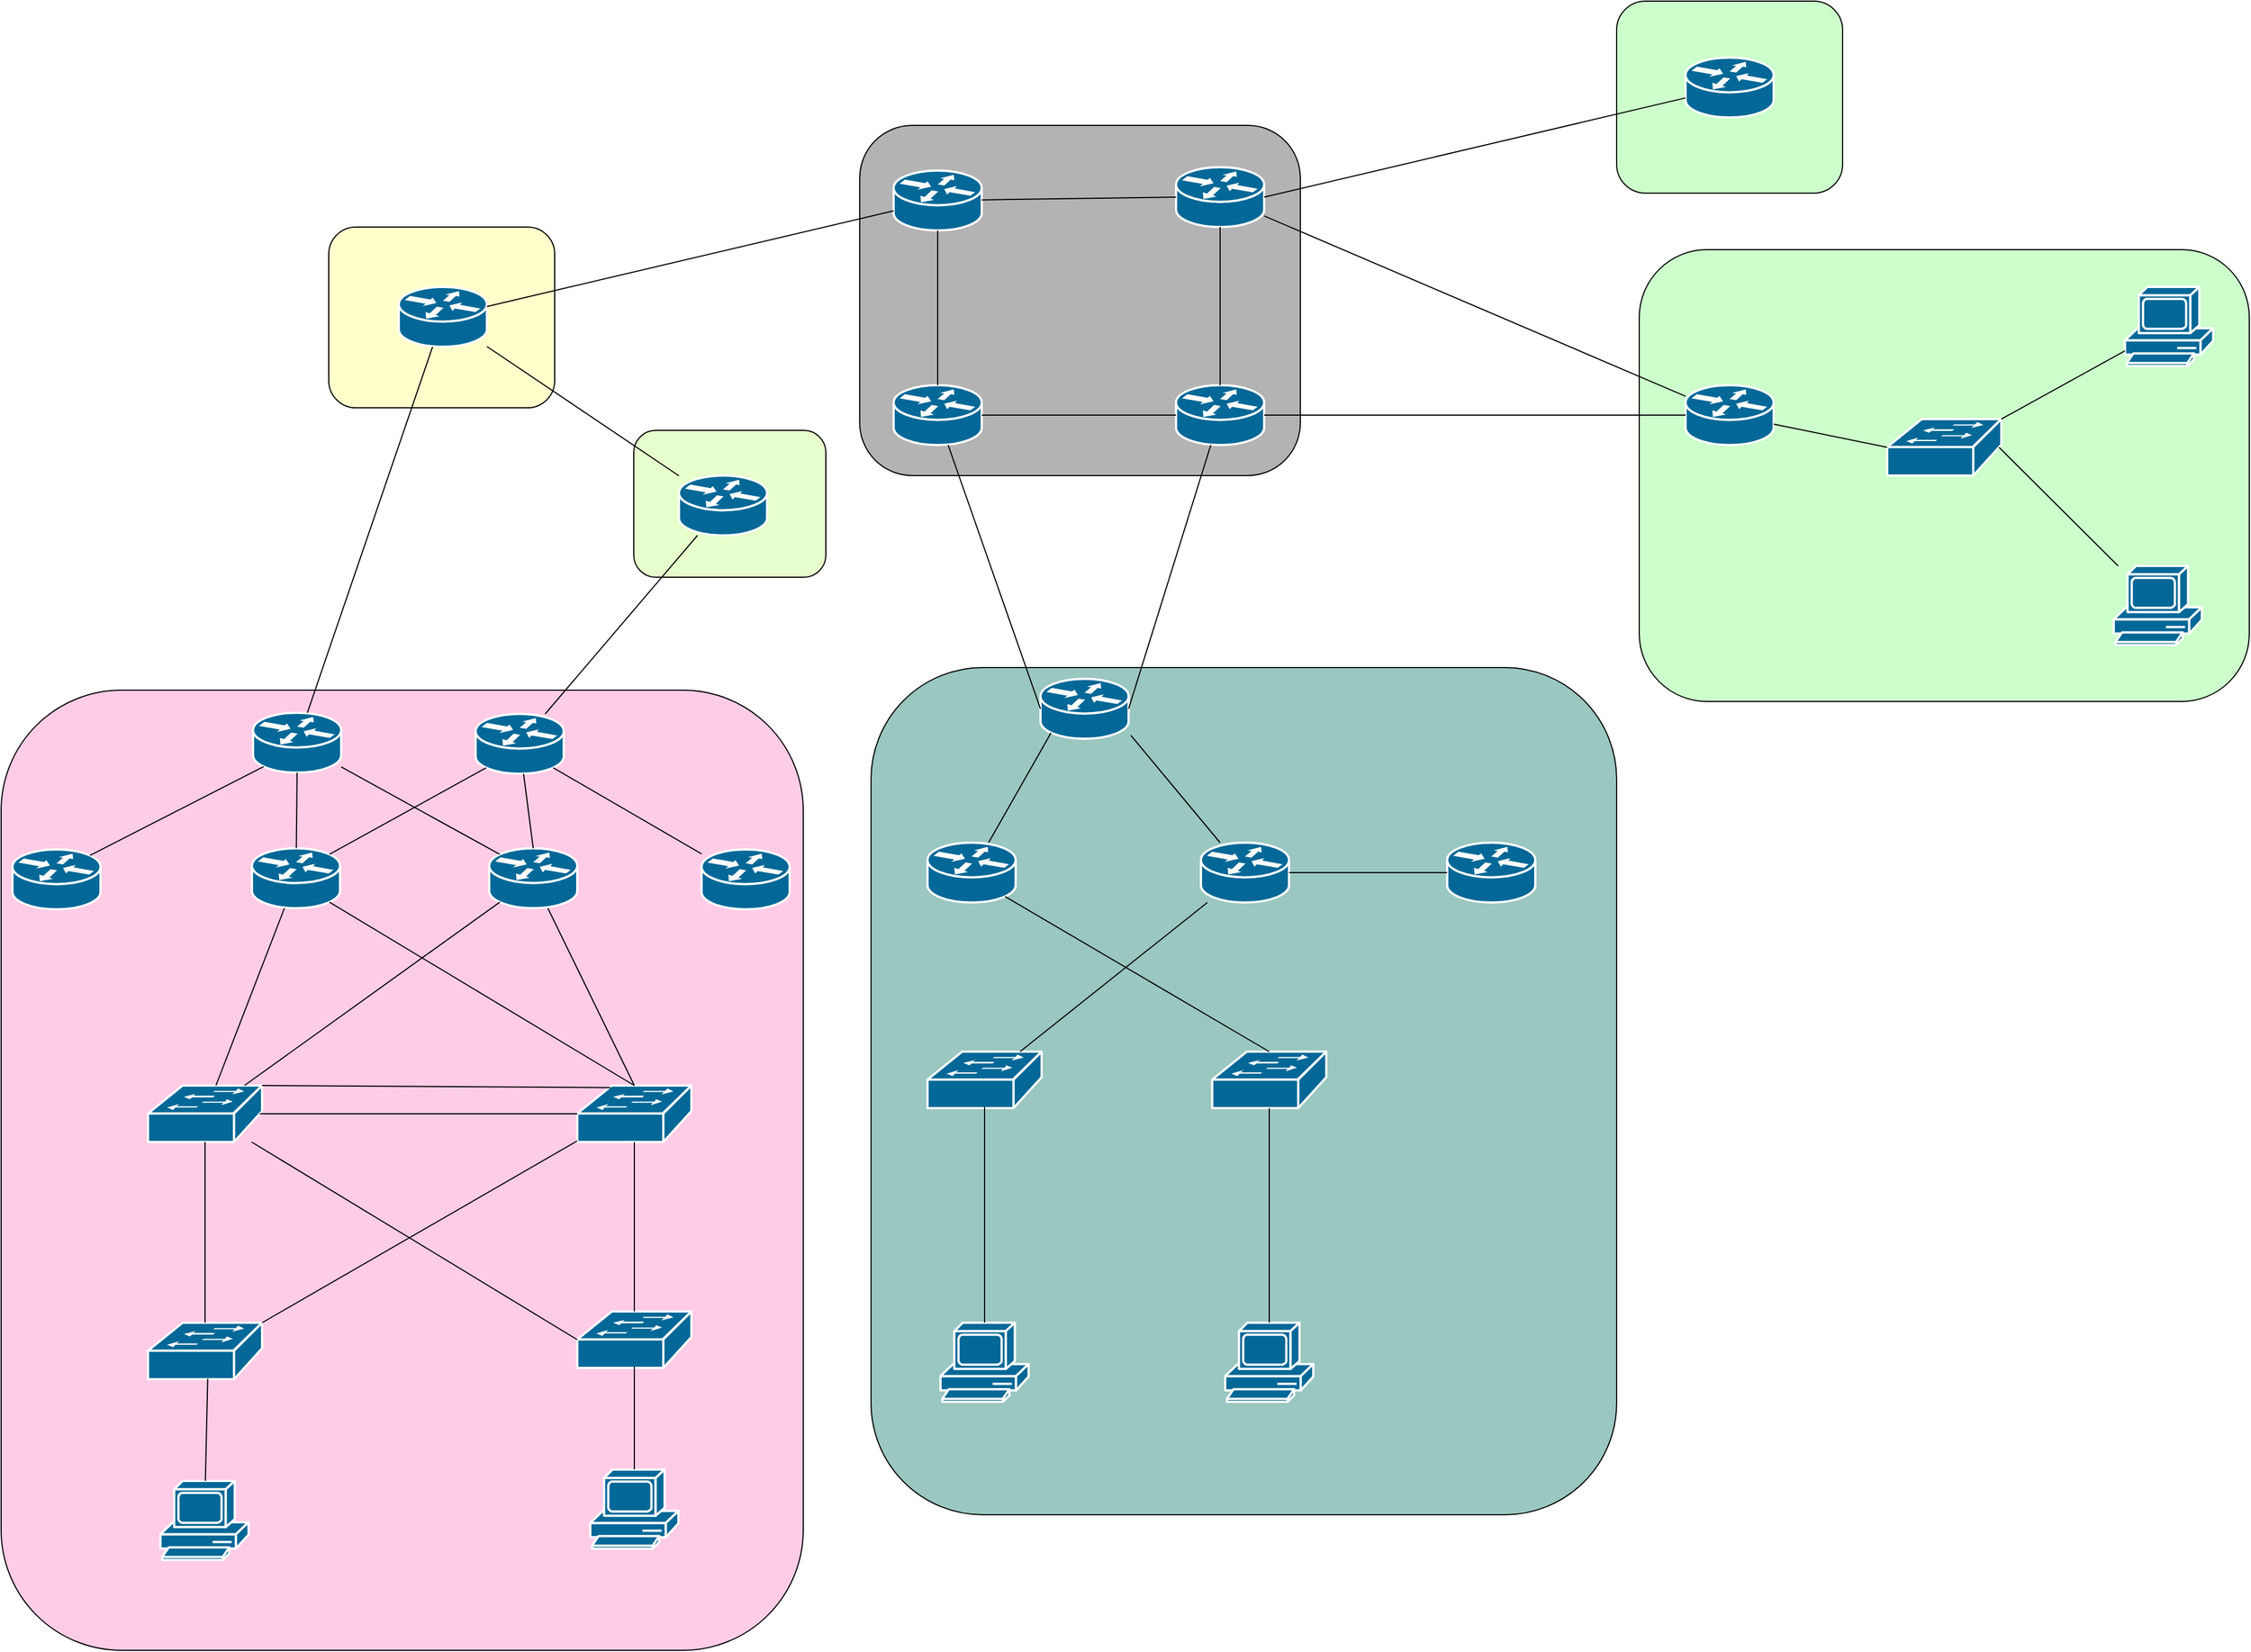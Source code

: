 <mxfile version="26.1.1">
  <diagram name="Page-1" id="c37626ed-c26b-45fb-9056-f9ebc6bb27b6">
    <mxGraphModel dx="2967" dy="1648" grid="1" gridSize="10" guides="1" tooltips="1" connect="1" arrows="1" fold="1" page="1" pageScale="1" pageWidth="1100" pageHeight="850" background="none" math="0" shadow="0">
      <root>
        <mxCell id="0" />
        <mxCell id="1" parent="0" />
        <mxCell id="o637oV9layjL8QvYwBEP-45" value="" style="rounded=1;whiteSpace=wrap;html=1;fillColor=#CCFFCC;" vertex="1" parent="1">
          <mxGeometry x="1040" y="-320" width="200" height="170" as="geometry" />
        </mxCell>
        <mxCell id="o637oV9layjL8QvYwBEP-44" value="" style="rounded=1;whiteSpace=wrap;html=1;fillColor=#B3B3B3;" vertex="1" parent="1">
          <mxGeometry x="370" y="-210" width="390" height="310" as="geometry" />
        </mxCell>
        <mxCell id="o637oV9layjL8QvYwBEP-40" value="" style="rounded=1;whiteSpace=wrap;html=1;fillColor=#E6FFCC;" vertex="1" parent="1">
          <mxGeometry x="170" y="60" width="170" height="130" as="geometry" />
        </mxCell>
        <mxCell id="o637oV9layjL8QvYwBEP-41" value="с&lt;span style=&quot;color: rgba(0, 0, 0, 0); font-family: monospace; font-size: 0px; text-align: start; text-wrap-mode: nowrap;&quot;&gt;%3CmxGraphModel%3E%3Croot%3E%3CmxCell%20id%3D%220%22%2F%3E%3CmxCell%20id%3D%221%22%20parent%3D%220%22%2F%3E%3CmxCell%20id%3D%222%22%20value%3D%22%22%20style%3D%22shape%3Dmxgraph.cisco.computers_and_peripherals.pc%3Bsketch%3D0%3Bhtml%3D1%3BpointerEvents%3D1%3Bdashed%3D0%3BfillColor%3D%23036897%3BstrokeColor%3D%23ffffff%3BstrokeWidth%3D2%3BverticalLabelPosition%3Dbottom%3BverticalAlign%3Dtop%3Balign%3Dcenter%3BoutlineConnect%3D0%3B%22%20vertex%3D%221%22%20parent%3D%221%22%3E%3CmxGeometry%20x%3D%22645.5%22%20y%3D%221040%22%20width%3D%2278%22%20height%3D%2270%22%20as%3D%22geometry%22%2F%3E%3C%2FmxCell%3E%3C%2Froot%3E%3C%2FmxGraphModel%3E&lt;/span&gt;" style="rounded=1;whiteSpace=wrap;html=1;fillColor=#FFFFCC;" vertex="1" parent="1">
          <mxGeometry x="-100" y="-120" width="200" height="160" as="geometry" />
        </mxCell>
        <mxCell id="o637oV9layjL8QvYwBEP-39" value="" style="rounded=1;whiteSpace=wrap;html=1;fillColor=#CCFFCC;" vertex="1" parent="1">
          <mxGeometry x="1060" y="-100" width="540" height="400" as="geometry" />
        </mxCell>
        <mxCell id="o637oV9layjL8QvYwBEP-37" value="" style="rounded=1;whiteSpace=wrap;html=1;fillColor=#9AC7BF;" vertex="1" parent="1">
          <mxGeometry x="380" y="270" width="660" height="750" as="geometry" />
        </mxCell>
        <mxCell id="o637oV9layjL8QvYwBEP-36" value="" style="rounded=1;whiteSpace=wrap;html=1;fillColor=#FFCCE6;" vertex="1" parent="1">
          <mxGeometry x="-390" y="290" width="710" height="850" as="geometry" />
        </mxCell>
        <mxCell id="o637oV9layjL8QvYwBEP-2" value="" style="shape=mxgraph.cisco.routers.router;sketch=0;html=1;pointerEvents=1;dashed=0;fillColor=#036897;strokeColor=#ffffff;strokeWidth=2;verticalLabelPosition=bottom;verticalAlign=top;align=center;outlineConnect=0;" vertex="1" parent="1">
          <mxGeometry x="42" y="430" width="78" height="53" as="geometry" />
        </mxCell>
        <mxCell id="o637oV9layjL8QvYwBEP-3" value="" style="shape=mxgraph.cisco.routers.router;sketch=0;html=1;pointerEvents=1;dashed=0;fillColor=#036897;strokeColor=#ffffff;strokeWidth=2;verticalLabelPosition=bottom;verticalAlign=top;align=center;outlineConnect=0;" vertex="1" parent="1">
          <mxGeometry x="-168" y="430" width="78" height="53" as="geometry" />
        </mxCell>
        <mxCell id="o637oV9layjL8QvYwBEP-4" value="" style="shape=mxgraph.cisco.routers.router;sketch=0;html=1;pointerEvents=1;dashed=0;fillColor=#036897;strokeColor=#ffffff;strokeWidth=2;verticalLabelPosition=bottom;verticalAlign=top;align=center;outlineConnect=0;" vertex="1" parent="1">
          <mxGeometry x="-380" y="431" width="78" height="53" as="geometry" />
        </mxCell>
        <mxCell id="o637oV9layjL8QvYwBEP-5" value="" style="shape=mxgraph.cisco.routers.router;sketch=0;html=1;pointerEvents=1;dashed=0;fillColor=#036897;strokeColor=#ffffff;strokeWidth=2;verticalLabelPosition=bottom;verticalAlign=top;align=center;outlineConnect=0;" vertex="1" parent="1">
          <mxGeometry x="230" y="431" width="78" height="53" as="geometry" />
        </mxCell>
        <mxCell id="o637oV9layjL8QvYwBEP-6" value="" style="shape=mxgraph.cisco.routers.router;sketch=0;html=1;pointerEvents=1;dashed=0;fillColor=#036897;strokeColor=#ffffff;strokeWidth=2;verticalLabelPosition=bottom;verticalAlign=top;align=center;outlineConnect=0;" vertex="1" parent="1">
          <mxGeometry x="-167" y="310" width="78" height="53" as="geometry" />
        </mxCell>
        <mxCell id="o637oV9layjL8QvYwBEP-7" value="" style="shape=mxgraph.cisco.routers.router;sketch=0;html=1;pointerEvents=1;dashed=0;fillColor=#036897;strokeColor=#ffffff;strokeWidth=2;verticalLabelPosition=bottom;verticalAlign=top;align=center;outlineConnect=0;" vertex="1" parent="1">
          <mxGeometry x="30" y="311" width="78" height="53" as="geometry" />
        </mxCell>
        <mxCell id="o637oV9layjL8QvYwBEP-8" value="" style="shape=mxgraph.cisco.routers.router;sketch=0;html=1;pointerEvents=1;dashed=0;fillColor=#036897;strokeColor=#ffffff;strokeWidth=2;verticalLabelPosition=bottom;verticalAlign=top;align=center;outlineConnect=0;" vertex="1" parent="1">
          <mxGeometry x="-38" y="-67" width="78" height="53" as="geometry" />
        </mxCell>
        <mxCell id="o637oV9layjL8QvYwBEP-9" value="" style="shape=mxgraph.cisco.routers.router;sketch=0;html=1;pointerEvents=1;dashed=0;fillColor=#036897;strokeColor=#ffffff;strokeWidth=2;verticalLabelPosition=bottom;verticalAlign=top;align=center;outlineConnect=0;" vertex="1" parent="1">
          <mxGeometry x="210" y="100" width="78" height="53" as="geometry" />
        </mxCell>
        <mxCell id="o637oV9layjL8QvYwBEP-10" value="" style="shape=mxgraph.cisco.routers.router;sketch=0;html=1;pointerEvents=1;dashed=0;fillColor=#036897;strokeColor=#ffffff;strokeWidth=2;verticalLabelPosition=bottom;verticalAlign=top;align=center;outlineConnect=0;" vertex="1" parent="1">
          <mxGeometry x="400" y="20" width="78" height="53" as="geometry" />
        </mxCell>
        <mxCell id="o637oV9layjL8QvYwBEP-11" value="" style="shape=mxgraph.cisco.routers.router;sketch=0;html=1;pointerEvents=1;dashed=0;fillColor=#036897;strokeColor=#ffffff;strokeWidth=2;verticalLabelPosition=bottom;verticalAlign=top;align=center;outlineConnect=0;" vertex="1" parent="1">
          <mxGeometry x="400" y="-170" width="78" height="53" as="geometry" />
        </mxCell>
        <mxCell id="o637oV9layjL8QvYwBEP-12" value="" style="shape=mxgraph.cisco.routers.router;sketch=0;html=1;pointerEvents=1;dashed=0;fillColor=#036897;strokeColor=#ffffff;strokeWidth=2;verticalLabelPosition=bottom;verticalAlign=top;align=center;outlineConnect=0;" vertex="1" parent="1">
          <mxGeometry x="650" y="20" width="78" height="53" as="geometry" />
        </mxCell>
        <mxCell id="o637oV9layjL8QvYwBEP-13" value="" style="shape=mxgraph.cisco.routers.router;sketch=0;html=1;pointerEvents=1;dashed=0;fillColor=#036897;strokeColor=#ffffff;strokeWidth=2;verticalLabelPosition=bottom;verticalAlign=top;align=center;outlineConnect=0;" vertex="1" parent="1">
          <mxGeometry x="650" y="-173" width="78" height="53" as="geometry" />
        </mxCell>
        <mxCell id="o637oV9layjL8QvYwBEP-14" value="" style="shape=mxgraph.cisco.routers.router;sketch=0;html=1;pointerEvents=1;dashed=0;fillColor=#036897;strokeColor=#ffffff;strokeWidth=2;verticalLabelPosition=bottom;verticalAlign=top;align=center;outlineConnect=0;" vertex="1" parent="1">
          <mxGeometry x="1101" y="20" width="78" height="53" as="geometry" />
        </mxCell>
        <mxCell id="o637oV9layjL8QvYwBEP-15" value="" style="shape=mxgraph.cisco.routers.router;sketch=0;html=1;pointerEvents=1;dashed=0;fillColor=#036897;strokeColor=#ffffff;strokeWidth=2;verticalLabelPosition=bottom;verticalAlign=top;align=center;outlineConnect=0;" vertex="1" parent="1">
          <mxGeometry x="1101" y="-270" width="78" height="53" as="geometry" />
        </mxCell>
        <mxCell id="o637oV9layjL8QvYwBEP-17" value="" style="shape=mxgraph.cisco.routers.router;sketch=0;html=1;pointerEvents=1;dashed=0;fillColor=#036897;strokeColor=#ffffff;strokeWidth=2;verticalLabelPosition=bottom;verticalAlign=top;align=center;outlineConnect=0;" vertex="1" parent="1">
          <mxGeometry x="530" y="280" width="78" height="53" as="geometry" />
        </mxCell>
        <mxCell id="o637oV9layjL8QvYwBEP-18" value="" style="shape=mxgraph.cisco.routers.router;sketch=0;html=1;pointerEvents=1;dashed=0;fillColor=#036897;strokeColor=#ffffff;strokeWidth=2;verticalLabelPosition=bottom;verticalAlign=top;align=center;outlineConnect=0;" vertex="1" parent="1">
          <mxGeometry x="430" y="425" width="78" height="53" as="geometry" />
        </mxCell>
        <mxCell id="o637oV9layjL8QvYwBEP-19" value="" style="shape=mxgraph.cisco.routers.router;sketch=0;html=1;pointerEvents=1;dashed=0;fillColor=#036897;strokeColor=#ffffff;strokeWidth=2;verticalLabelPosition=bottom;verticalAlign=top;align=center;outlineConnect=0;" vertex="1" parent="1">
          <mxGeometry x="672" y="425" width="78" height="53" as="geometry" />
        </mxCell>
        <mxCell id="o637oV9layjL8QvYwBEP-20" value="" style="shape=mxgraph.cisco.routers.router;sketch=0;html=1;pointerEvents=1;dashed=0;fillColor=#036897;strokeColor=#ffffff;strokeWidth=2;verticalLabelPosition=bottom;verticalAlign=top;align=center;outlineConnect=0;" vertex="1" parent="1">
          <mxGeometry x="890" y="425" width="78" height="53" as="geometry" />
        </mxCell>
        <mxCell id="o637oV9layjL8QvYwBEP-21" value="" style="shape=mxgraph.cisco.switches.workgroup_switch;sketch=0;html=1;pointerEvents=1;dashed=0;fillColor=#036897;strokeColor=#ffffff;strokeWidth=2;verticalLabelPosition=bottom;verticalAlign=top;align=center;outlineConnect=0;" vertex="1" parent="1">
          <mxGeometry x="-260" y="640" width="101" height="50" as="geometry" />
        </mxCell>
        <mxCell id="o637oV9layjL8QvYwBEP-22" value="" style="shape=mxgraph.cisco.switches.workgroup_switch;sketch=0;html=1;pointerEvents=1;dashed=0;fillColor=#036897;strokeColor=#ffffff;strokeWidth=2;verticalLabelPosition=bottom;verticalAlign=top;align=center;outlineConnect=0;" vertex="1" parent="1">
          <mxGeometry x="120" y="640" width="101" height="50" as="geometry" />
        </mxCell>
        <mxCell id="o637oV9layjL8QvYwBEP-25" value="" style="shape=mxgraph.cisco.switches.workgroup_switch;sketch=0;html=1;pointerEvents=1;dashed=0;fillColor=#036897;strokeColor=#ffffff;strokeWidth=2;verticalLabelPosition=bottom;verticalAlign=top;align=center;outlineConnect=0;" vertex="1" parent="1">
          <mxGeometry x="-260" y="850" width="101" height="50" as="geometry" />
        </mxCell>
        <mxCell id="o637oV9layjL8QvYwBEP-26" value="" style="shape=mxgraph.cisco.switches.workgroup_switch;sketch=0;html=1;pointerEvents=1;dashed=0;fillColor=#036897;strokeColor=#ffffff;strokeWidth=2;verticalLabelPosition=bottom;verticalAlign=top;align=center;outlineConnect=0;" vertex="1" parent="1">
          <mxGeometry x="120" y="840" width="101" height="50" as="geometry" />
        </mxCell>
        <mxCell id="o637oV9layjL8QvYwBEP-27" value="" style="shape=mxgraph.cisco.switches.workgroup_switch;sketch=0;html=1;pointerEvents=1;dashed=0;fillColor=#036897;strokeColor=#ffffff;strokeWidth=2;verticalLabelPosition=bottom;verticalAlign=top;align=center;outlineConnect=0;" vertex="1" parent="1">
          <mxGeometry x="1279.5" y="50" width="101" height="50" as="geometry" />
        </mxCell>
        <mxCell id="o637oV9layjL8QvYwBEP-28" value="" style="shape=mxgraph.cisco.computers_and_peripherals.pc;sketch=0;html=1;pointerEvents=1;dashed=0;fillColor=#036897;strokeColor=#ffffff;strokeWidth=2;verticalLabelPosition=bottom;verticalAlign=top;align=center;outlineConnect=0;" vertex="1" parent="1">
          <mxGeometry x="-249" y="990" width="78" height="70" as="geometry" />
        </mxCell>
        <mxCell id="o637oV9layjL8QvYwBEP-29" value="" style="shape=mxgraph.cisco.computers_and_peripherals.pc;sketch=0;html=1;pointerEvents=1;dashed=0;fillColor=#036897;strokeColor=#ffffff;strokeWidth=2;verticalLabelPosition=bottom;verticalAlign=top;align=center;outlineConnect=0;" vertex="1" parent="1">
          <mxGeometry x="131.5" y="980" width="78" height="70" as="geometry" />
        </mxCell>
        <mxCell id="o637oV9layjL8QvYwBEP-30" value="" style="shape=mxgraph.cisco.switches.workgroup_switch;sketch=0;html=1;pointerEvents=1;dashed=0;fillColor=#036897;strokeColor=#ffffff;strokeWidth=2;verticalLabelPosition=bottom;verticalAlign=top;align=center;outlineConnect=0;" vertex="1" parent="1">
          <mxGeometry x="430" y="610" width="101" height="50" as="geometry" />
        </mxCell>
        <mxCell id="o637oV9layjL8QvYwBEP-31" value="" style="shape=mxgraph.cisco.switches.workgroup_switch;sketch=0;html=1;pointerEvents=1;dashed=0;fillColor=#036897;strokeColor=#ffffff;strokeWidth=2;verticalLabelPosition=bottom;verticalAlign=top;align=center;outlineConnect=0;" vertex="1" parent="1">
          <mxGeometry x="682" y="610" width="101" height="50" as="geometry" />
        </mxCell>
        <mxCell id="o637oV9layjL8QvYwBEP-32" value="" style="shape=mxgraph.cisco.computers_and_peripherals.pc;sketch=0;html=1;pointerEvents=1;dashed=0;fillColor=#036897;strokeColor=#ffffff;strokeWidth=2;verticalLabelPosition=bottom;verticalAlign=top;align=center;outlineConnect=0;" vertex="1" parent="1">
          <mxGeometry x="441.5" y="850" width="78" height="70" as="geometry" />
        </mxCell>
        <mxCell id="o637oV9layjL8QvYwBEP-33" value="" style="shape=mxgraph.cisco.computers_and_peripherals.pc;sketch=0;html=1;pointerEvents=1;dashed=0;fillColor=#036897;strokeColor=#ffffff;strokeWidth=2;verticalLabelPosition=bottom;verticalAlign=top;align=center;outlineConnect=0;" vertex="1" parent="1">
          <mxGeometry x="693.5" y="850" width="78" height="70" as="geometry" />
        </mxCell>
        <mxCell id="o637oV9layjL8QvYwBEP-34" value="" style="shape=mxgraph.cisco.computers_and_peripherals.pc;sketch=0;html=1;pointerEvents=1;dashed=0;fillColor=#036897;strokeColor=#ffffff;strokeWidth=2;verticalLabelPosition=bottom;verticalAlign=top;align=center;outlineConnect=0;" vertex="1" parent="1">
          <mxGeometry x="1490" y="-67" width="78" height="70" as="geometry" />
        </mxCell>
        <mxCell id="o637oV9layjL8QvYwBEP-35" value="" style="shape=mxgraph.cisco.computers_and_peripherals.pc;sketch=0;html=1;pointerEvents=1;dashed=0;fillColor=#036897;strokeColor=#ffffff;strokeWidth=2;verticalLabelPosition=bottom;verticalAlign=top;align=center;outlineConnect=0;" vertex="1" parent="1">
          <mxGeometry x="1480" y="180" width="78" height="70" as="geometry" />
        </mxCell>
        <mxCell id="o637oV9layjL8QvYwBEP-48" value="" style="endArrow=none;html=1;rounded=0;" edge="1" parent="1" source="o637oV9layjL8QvYwBEP-25" target="o637oV9layjL8QvYwBEP-21">
          <mxGeometry width="50" height="50" relative="1" as="geometry">
            <mxPoint x="50" y="800" as="sourcePoint" />
            <mxPoint x="100" y="750" as="targetPoint" />
          </mxGeometry>
        </mxCell>
        <mxCell id="o637oV9layjL8QvYwBEP-49" value="" style="endArrow=none;html=1;rounded=0;exitX=0.5;exitY=0;exitDx=0;exitDy=0;exitPerimeter=0;" edge="1" parent="1" source="o637oV9layjL8QvYwBEP-26" target="o637oV9layjL8QvYwBEP-22">
          <mxGeometry width="50" height="50" relative="1" as="geometry">
            <mxPoint x="50" y="800" as="sourcePoint" />
            <mxPoint x="100" y="750" as="targetPoint" />
          </mxGeometry>
        </mxCell>
        <mxCell id="o637oV9layjL8QvYwBEP-50" value="" style="endArrow=none;html=1;rounded=0;exitX=1;exitY=0;exitDx=0;exitDy=0;exitPerimeter=0;entryX=0;entryY=0.98;entryDx=0;entryDy=0;entryPerimeter=0;" edge="1" parent="1" source="o637oV9layjL8QvYwBEP-25" target="o637oV9layjL8QvYwBEP-22">
          <mxGeometry width="50" height="50" relative="1" as="geometry">
            <mxPoint x="50" y="680" as="sourcePoint" />
            <mxPoint x="100" y="630" as="targetPoint" />
          </mxGeometry>
        </mxCell>
        <mxCell id="o637oV9layjL8QvYwBEP-51" value="" style="endArrow=none;html=1;rounded=0;entryX=0;entryY=0.5;entryDx=0;entryDy=0;entryPerimeter=0;" edge="1" parent="1" source="o637oV9layjL8QvYwBEP-21" target="o637oV9layjL8QvYwBEP-26">
          <mxGeometry width="50" height="50" relative="1" as="geometry">
            <mxPoint x="50" y="680" as="sourcePoint" />
            <mxPoint x="100" y="630" as="targetPoint" />
          </mxGeometry>
        </mxCell>
        <mxCell id="o637oV9layjL8QvYwBEP-52" value="" style="endArrow=none;html=1;rounded=0;exitX=1;exitY=0;exitDx=0;exitDy=0;exitPerimeter=0;entryX=0.292;entryY=0.037;entryDx=0;entryDy=0;entryPerimeter=0;" edge="1" parent="1" source="o637oV9layjL8QvYwBEP-21" target="o637oV9layjL8QvYwBEP-22">
          <mxGeometry width="50" height="50" relative="1" as="geometry">
            <mxPoint x="50" y="800" as="sourcePoint" />
            <mxPoint x="100" y="750" as="targetPoint" />
          </mxGeometry>
        </mxCell>
        <mxCell id="o637oV9layjL8QvYwBEP-53" value="" style="endArrow=none;html=1;rounded=0;exitX=0.98;exitY=0.5;exitDx=0;exitDy=0;exitPerimeter=0;" edge="1" parent="1" source="o637oV9layjL8QvYwBEP-21" target="o637oV9layjL8QvYwBEP-22">
          <mxGeometry width="50" height="50" relative="1" as="geometry">
            <mxPoint x="60" y="610" as="sourcePoint" />
            <mxPoint x="110" y="560" as="targetPoint" />
          </mxGeometry>
        </mxCell>
        <mxCell id="o637oV9layjL8QvYwBEP-54" value="" style="endArrow=none;html=1;rounded=0;exitX=0.88;exitY=0.9;exitDx=0;exitDy=0;exitPerimeter=0;entryX=0.5;entryY=0;entryDx=0;entryDy=0;entryPerimeter=0;" edge="1" parent="1" source="o637oV9layjL8QvYwBEP-3" target="o637oV9layjL8QvYwBEP-22">
          <mxGeometry width="50" height="50" relative="1" as="geometry">
            <mxPoint x="60" y="610" as="sourcePoint" />
            <mxPoint x="110" y="560" as="targetPoint" />
          </mxGeometry>
        </mxCell>
        <mxCell id="o637oV9layjL8QvYwBEP-55" value="" style="endArrow=none;html=1;rounded=0;entryX=0.12;entryY=0.9;entryDx=0;entryDy=0;entryPerimeter=0;" edge="1" parent="1" source="o637oV9layjL8QvYwBEP-21" target="o637oV9layjL8QvYwBEP-2">
          <mxGeometry width="50" height="50" relative="1" as="geometry">
            <mxPoint x="60" y="610" as="sourcePoint" />
            <mxPoint x="110" y="560" as="targetPoint" />
          </mxGeometry>
        </mxCell>
        <mxCell id="o637oV9layjL8QvYwBEP-56" value="" style="endArrow=none;html=1;rounded=0;exitX=0.5;exitY=0;exitDx=0;exitDy=0;exitPerimeter=0;" edge="1" parent="1" source="o637oV9layjL8QvYwBEP-22" target="o637oV9layjL8QvYwBEP-2">
          <mxGeometry width="50" height="50" relative="1" as="geometry">
            <mxPoint x="60" y="610" as="sourcePoint" />
            <mxPoint x="110" y="560" as="targetPoint" />
          </mxGeometry>
        </mxCell>
        <mxCell id="o637oV9layjL8QvYwBEP-57" value="" style="endArrow=none;html=1;rounded=0;" edge="1" parent="1" source="o637oV9layjL8QvYwBEP-21" target="o637oV9layjL8QvYwBEP-3">
          <mxGeometry width="50" height="50" relative="1" as="geometry">
            <mxPoint x="60" y="610" as="sourcePoint" />
            <mxPoint x="110" y="560" as="targetPoint" />
          </mxGeometry>
        </mxCell>
        <mxCell id="o637oV9layjL8QvYwBEP-58" value="" style="endArrow=none;html=1;rounded=0;exitX=0.88;exitY=0.1;exitDx=0;exitDy=0;exitPerimeter=0;entryX=0.12;entryY=0.9;entryDx=0;entryDy=0;entryPerimeter=0;" edge="1" parent="1" source="o637oV9layjL8QvYwBEP-3" target="o637oV9layjL8QvYwBEP-7">
          <mxGeometry width="50" height="50" relative="1" as="geometry">
            <mxPoint x="60" y="440" as="sourcePoint" />
            <mxPoint x="110" y="390" as="targetPoint" />
          </mxGeometry>
        </mxCell>
        <mxCell id="o637oV9layjL8QvYwBEP-59" value="" style="endArrow=none;html=1;rounded=0;exitX=0.12;exitY=0.1;exitDx=0;exitDy=0;exitPerimeter=0;" edge="1" parent="1" source="o637oV9layjL8QvYwBEP-2" target="o637oV9layjL8QvYwBEP-6">
          <mxGeometry width="50" height="50" relative="1" as="geometry">
            <mxPoint x="60" y="440" as="sourcePoint" />
            <mxPoint x="110" y="390" as="targetPoint" />
          </mxGeometry>
        </mxCell>
        <mxCell id="o637oV9layjL8QvYwBEP-60" value="" style="endArrow=none;html=1;rounded=0;exitX=0.5;exitY=0;exitDx=0;exitDy=0;exitPerimeter=0;" edge="1" parent="1" source="o637oV9layjL8QvYwBEP-2" target="o637oV9layjL8QvYwBEP-7">
          <mxGeometry width="50" height="50" relative="1" as="geometry">
            <mxPoint x="60" y="440" as="sourcePoint" />
            <mxPoint x="110" y="390" as="targetPoint" />
          </mxGeometry>
        </mxCell>
        <mxCell id="o637oV9layjL8QvYwBEP-61" value="" style="endArrow=none;html=1;rounded=0;entryX=0.5;entryY=1;entryDx=0;entryDy=0;entryPerimeter=0;" edge="1" parent="1" source="o637oV9layjL8QvYwBEP-3" target="o637oV9layjL8QvYwBEP-6">
          <mxGeometry width="50" height="50" relative="1" as="geometry">
            <mxPoint x="60" y="440" as="sourcePoint" />
            <mxPoint x="110" y="390" as="targetPoint" />
          </mxGeometry>
        </mxCell>
        <mxCell id="o637oV9layjL8QvYwBEP-62" value="" style="endArrow=none;html=1;rounded=0;entryX=0.12;entryY=0.9;entryDx=0;entryDy=0;entryPerimeter=0;exitX=0.88;exitY=0.1;exitDx=0;exitDy=0;exitPerimeter=0;" edge="1" parent="1" source="o637oV9layjL8QvYwBEP-4" target="o637oV9layjL8QvYwBEP-6">
          <mxGeometry width="50" height="50" relative="1" as="geometry">
            <mxPoint x="60" y="440" as="sourcePoint" />
            <mxPoint x="110" y="390" as="targetPoint" />
          </mxGeometry>
        </mxCell>
        <mxCell id="o637oV9layjL8QvYwBEP-63" value="" style="endArrow=none;html=1;rounded=0;entryX=0.88;entryY=0.9;entryDx=0;entryDy=0;entryPerimeter=0;" edge="1" parent="1" source="o637oV9layjL8QvYwBEP-5" target="o637oV9layjL8QvYwBEP-7">
          <mxGeometry width="50" height="50" relative="1" as="geometry">
            <mxPoint x="60" y="440" as="sourcePoint" />
            <mxPoint x="110" y="390" as="targetPoint" />
          </mxGeometry>
        </mxCell>
        <mxCell id="o637oV9layjL8QvYwBEP-65" value="" style="endArrow=none;html=1;rounded=0;entryX=0.5;entryY=0.98;entryDx=0;entryDy=0;entryPerimeter=0;" edge="1" parent="1" source="o637oV9layjL8QvYwBEP-29" target="o637oV9layjL8QvYwBEP-26">
          <mxGeometry width="50" height="50" relative="1" as="geometry">
            <mxPoint x="60" y="1020" as="sourcePoint" />
            <mxPoint x="110" y="970" as="targetPoint" />
          </mxGeometry>
        </mxCell>
        <mxCell id="o637oV9layjL8QvYwBEP-66" value="" style="endArrow=none;html=1;rounded=0;entryX=0.557;entryY=-0.011;entryDx=0;entryDy=0;entryPerimeter=0;" edge="1" parent="1" source="o637oV9layjL8QvYwBEP-28">
          <mxGeometry width="50" height="50" relative="1" as="geometry">
            <mxPoint x="60" y="1020" as="sourcePoint" />
            <mxPoint x="-207.15" y="899.67" as="targetPoint" />
          </mxGeometry>
        </mxCell>
        <mxCell id="o637oV9layjL8QvYwBEP-67" value="" style="endArrow=none;html=1;rounded=0;" edge="1" parent="1" source="o637oV9layjL8QvYwBEP-6" target="o637oV9layjL8QvYwBEP-8">
          <mxGeometry width="50" height="50" relative="1" as="geometry">
            <mxPoint x="150" y="250" as="sourcePoint" />
            <mxPoint x="200" y="200" as="targetPoint" />
          </mxGeometry>
        </mxCell>
        <mxCell id="o637oV9layjL8QvYwBEP-68" value="" style="endArrow=none;html=1;rounded=0;" edge="1" parent="1" source="o637oV9layjL8QvYwBEP-7" target="o637oV9layjL8QvYwBEP-9">
          <mxGeometry width="50" height="50" relative="1" as="geometry">
            <mxPoint x="150" y="210" as="sourcePoint" />
            <mxPoint x="200" y="160" as="targetPoint" />
          </mxGeometry>
        </mxCell>
        <mxCell id="o637oV9layjL8QvYwBEP-69" value="" style="endArrow=none;html=1;rounded=0;" edge="1" parent="1" source="o637oV9layjL8QvYwBEP-9" target="o637oV9layjL8QvYwBEP-8">
          <mxGeometry width="50" height="50" relative="1" as="geometry">
            <mxPoint x="150" y="10" as="sourcePoint" />
            <mxPoint x="200" y="-40" as="targetPoint" />
          </mxGeometry>
        </mxCell>
        <mxCell id="o637oV9layjL8QvYwBEP-70" value="" style="endArrow=none;html=1;rounded=0;" edge="1" parent="1" source="o637oV9layjL8QvYwBEP-8" target="o637oV9layjL8QvYwBEP-11">
          <mxGeometry width="50" height="50" relative="1" as="geometry">
            <mxPoint x="510" y="10" as="sourcePoint" />
            <mxPoint x="560" y="-40" as="targetPoint" />
          </mxGeometry>
        </mxCell>
        <mxCell id="o637oV9layjL8QvYwBEP-71" value="" style="endArrow=none;html=1;rounded=0;entryX=0.5;entryY=1;entryDx=0;entryDy=0;entryPerimeter=0;exitX=0.5;exitY=0;exitDx=0;exitDy=0;exitPerimeter=0;" edge="1" parent="1" source="o637oV9layjL8QvYwBEP-12" target="o637oV9layjL8QvYwBEP-13">
          <mxGeometry width="50" height="50" relative="1" as="geometry">
            <mxPoint x="750" y="10" as="sourcePoint" />
            <mxPoint x="800" y="-40" as="targetPoint" />
          </mxGeometry>
        </mxCell>
        <mxCell id="o637oV9layjL8QvYwBEP-72" value="" style="endArrow=none;html=1;rounded=0;exitX=1;exitY=0.5;exitDx=0;exitDy=0;exitPerimeter=0;" edge="1" parent="1" source="o637oV9layjL8QvYwBEP-10" target="o637oV9layjL8QvYwBEP-12">
          <mxGeometry width="50" height="50" relative="1" as="geometry">
            <mxPoint x="750" y="10" as="sourcePoint" />
            <mxPoint x="800" y="-40" as="targetPoint" />
          </mxGeometry>
        </mxCell>
        <mxCell id="o637oV9layjL8QvYwBEP-73" value="" style="endArrow=none;html=1;rounded=0;entryX=0.5;entryY=1;entryDx=0;entryDy=0;entryPerimeter=0;exitX=0.5;exitY=0;exitDx=0;exitDy=0;exitPerimeter=0;" edge="1" parent="1" source="o637oV9layjL8QvYwBEP-10" target="o637oV9layjL8QvYwBEP-11">
          <mxGeometry width="50" height="50" relative="1" as="geometry">
            <mxPoint x="750" y="10" as="sourcePoint" />
            <mxPoint x="800" y="-40" as="targetPoint" />
          </mxGeometry>
        </mxCell>
        <mxCell id="o637oV9layjL8QvYwBEP-74" value="" style="endArrow=none;html=1;rounded=0;exitX=0;exitY=0.5;exitDx=0;exitDy=0;exitPerimeter=0;" edge="1" parent="1" source="o637oV9layjL8QvYwBEP-13" target="o637oV9layjL8QvYwBEP-11">
          <mxGeometry width="50" height="50" relative="1" as="geometry">
            <mxPoint x="750" y="10" as="sourcePoint" />
            <mxPoint x="800" y="-40" as="targetPoint" />
          </mxGeometry>
        </mxCell>
        <mxCell id="o637oV9layjL8QvYwBEP-75" value="" style="endArrow=none;html=1;rounded=0;exitX=1;exitY=0.5;exitDx=0;exitDy=0;exitPerimeter=0;" edge="1" parent="1" source="o637oV9layjL8QvYwBEP-13" target="o637oV9layjL8QvYwBEP-15">
          <mxGeometry width="50" height="50" relative="1" as="geometry">
            <mxPoint x="1020" y="10" as="sourcePoint" />
            <mxPoint x="1070" y="-40" as="targetPoint" />
          </mxGeometry>
        </mxCell>
        <mxCell id="o637oV9layjL8QvYwBEP-76" value="" style="endArrow=none;html=1;rounded=0;" edge="1" parent="1" source="o637oV9layjL8QvYwBEP-14" target="o637oV9layjL8QvYwBEP-13">
          <mxGeometry width="50" height="50" relative="1" as="geometry">
            <mxPoint x="1020" y="10" as="sourcePoint" />
            <mxPoint x="1070" y="-40" as="targetPoint" />
          </mxGeometry>
        </mxCell>
        <mxCell id="o637oV9layjL8QvYwBEP-77" value="" style="endArrow=none;html=1;rounded=0;" edge="1" parent="1" source="o637oV9layjL8QvYwBEP-14" target="o637oV9layjL8QvYwBEP-12">
          <mxGeometry width="50" height="50" relative="1" as="geometry">
            <mxPoint x="1020" y="10" as="sourcePoint" />
            <mxPoint x="1070" y="-40" as="targetPoint" />
          </mxGeometry>
        </mxCell>
        <mxCell id="o637oV9layjL8QvYwBEP-78" value="" style="endArrow=none;html=1;rounded=0;exitX=0;exitY=0.5;exitDx=0;exitDy=0;exitPerimeter=0;" edge="1" parent="1" source="o637oV9layjL8QvYwBEP-27" target="o637oV9layjL8QvYwBEP-14">
          <mxGeometry width="50" height="50" relative="1" as="geometry">
            <mxPoint x="1460" y="110" as="sourcePoint" />
            <mxPoint x="1510" y="60" as="targetPoint" />
          </mxGeometry>
        </mxCell>
        <mxCell id="o637oV9layjL8QvYwBEP-79" value="" style="endArrow=none;html=1;rounded=0;exitX=1;exitY=0;exitDx=0;exitDy=0;exitPerimeter=0;" edge="1" parent="1" source="o637oV9layjL8QvYwBEP-27" target="o637oV9layjL8QvYwBEP-34">
          <mxGeometry width="50" height="50" relative="1" as="geometry">
            <mxPoint x="1460" y="110" as="sourcePoint" />
            <mxPoint x="1510" y="60" as="targetPoint" />
          </mxGeometry>
        </mxCell>
        <mxCell id="o637oV9layjL8QvYwBEP-80" value="" style="endArrow=none;html=1;rounded=0;entryX=0.98;entryY=0.5;entryDx=0;entryDy=0;entryPerimeter=0;" edge="1" parent="1" source="o637oV9layjL8QvYwBEP-35" target="o637oV9layjL8QvYwBEP-27">
          <mxGeometry width="50" height="50" relative="1" as="geometry">
            <mxPoint x="1460" y="110" as="sourcePoint" />
            <mxPoint x="1510" y="60" as="targetPoint" />
          </mxGeometry>
        </mxCell>
        <mxCell id="o637oV9layjL8QvYwBEP-81" value="" style="endArrow=none;html=1;rounded=0;exitX=1;exitY=0.5;exitDx=0;exitDy=0;exitPerimeter=0;" edge="1" parent="1" source="o637oV9layjL8QvYwBEP-17" target="o637oV9layjL8QvYwBEP-12">
          <mxGeometry width="50" height="50" relative="1" as="geometry">
            <mxPoint x="700" y="340" as="sourcePoint" />
            <mxPoint x="750" y="290" as="targetPoint" />
          </mxGeometry>
        </mxCell>
        <mxCell id="o637oV9layjL8QvYwBEP-82" value="" style="endArrow=none;html=1;rounded=0;exitX=0;exitY=0.5;exitDx=0;exitDy=0;exitPerimeter=0;" edge="1" parent="1" source="o637oV9layjL8QvYwBEP-17" target="o637oV9layjL8QvYwBEP-10">
          <mxGeometry width="50" height="50" relative="1" as="geometry">
            <mxPoint x="700" y="340" as="sourcePoint" />
            <mxPoint x="750" y="290" as="targetPoint" />
          </mxGeometry>
        </mxCell>
        <mxCell id="o637oV9layjL8QvYwBEP-83" value="" style="endArrow=none;html=1;rounded=0;" edge="1" parent="1" source="o637oV9layjL8QvYwBEP-19">
          <mxGeometry width="50" height="50" relative="1" as="geometry">
            <mxPoint x="700" y="490" as="sourcePoint" />
            <mxPoint x="610" y="330" as="targetPoint" />
          </mxGeometry>
        </mxCell>
        <mxCell id="o637oV9layjL8QvYwBEP-84" value="" style="endArrow=none;html=1;rounded=0;entryX=0.12;entryY=0.9;entryDx=0;entryDy=0;entryPerimeter=0;" edge="1" parent="1" source="o637oV9layjL8QvYwBEP-18" target="o637oV9layjL8QvYwBEP-17">
          <mxGeometry width="50" height="50" relative="1" as="geometry">
            <mxPoint x="700" y="490" as="sourcePoint" />
            <mxPoint x="750" y="440" as="targetPoint" />
          </mxGeometry>
        </mxCell>
        <mxCell id="o637oV9layjL8QvYwBEP-85" value="" style="endArrow=none;html=1;rounded=0;" edge="1" parent="1" source="o637oV9layjL8QvYwBEP-30" target="o637oV9layjL8QvYwBEP-19">
          <mxGeometry width="50" height="50" relative="1" as="geometry">
            <mxPoint x="700" y="490" as="sourcePoint" />
            <mxPoint x="750" y="440" as="targetPoint" />
          </mxGeometry>
        </mxCell>
        <mxCell id="o637oV9layjL8QvYwBEP-86" value="" style="endArrow=none;html=1;rounded=0;entryX=0.88;entryY=0.9;entryDx=0;entryDy=0;entryPerimeter=0;exitX=0.5;exitY=0;exitDx=0;exitDy=0;exitPerimeter=0;" edge="1" parent="1" source="o637oV9layjL8QvYwBEP-31" target="o637oV9layjL8QvYwBEP-18">
          <mxGeometry width="50" height="50" relative="1" as="geometry">
            <mxPoint x="700" y="630" as="sourcePoint" />
            <mxPoint x="750" y="580" as="targetPoint" />
          </mxGeometry>
        </mxCell>
        <mxCell id="o637oV9layjL8QvYwBEP-87" value="" style="endArrow=none;html=1;rounded=0;entryX=1;entryY=0.5;entryDx=0;entryDy=0;entryPerimeter=0;exitX=0;exitY=0.5;exitDx=0;exitDy=0;exitPerimeter=0;" edge="1" parent="1" source="o637oV9layjL8QvYwBEP-20" target="o637oV9layjL8QvYwBEP-19">
          <mxGeometry width="50" height="50" relative="1" as="geometry">
            <mxPoint x="700" y="630" as="sourcePoint" />
            <mxPoint x="750" y="580" as="targetPoint" />
          </mxGeometry>
        </mxCell>
        <mxCell id="o637oV9layjL8QvYwBEP-91" value="" style="endArrow=none;html=1;rounded=0;entryX=0.5;entryY=0.98;entryDx=0;entryDy=0;entryPerimeter=0;exitX=0.5;exitY=0;exitDx=0;exitDy=0;exitPerimeter=0;" edge="1" parent="1" source="o637oV9layjL8QvYwBEP-32" target="o637oV9layjL8QvYwBEP-30">
          <mxGeometry width="50" height="50" relative="1" as="geometry">
            <mxPoint x="550" y="770" as="sourcePoint" />
            <mxPoint x="600" y="720" as="targetPoint" />
          </mxGeometry>
        </mxCell>
        <mxCell id="o637oV9layjL8QvYwBEP-92" value="" style="endArrow=none;html=1;rounded=0;exitX=0.5;exitY=0;exitDx=0;exitDy=0;exitPerimeter=0;" edge="1" parent="1" source="o637oV9layjL8QvYwBEP-33" target="o637oV9layjL8QvYwBEP-31">
          <mxGeometry width="50" height="50" relative="1" as="geometry">
            <mxPoint x="550" y="770" as="sourcePoint" />
            <mxPoint x="600" y="720" as="targetPoint" />
          </mxGeometry>
        </mxCell>
      </root>
    </mxGraphModel>
  </diagram>
</mxfile>
